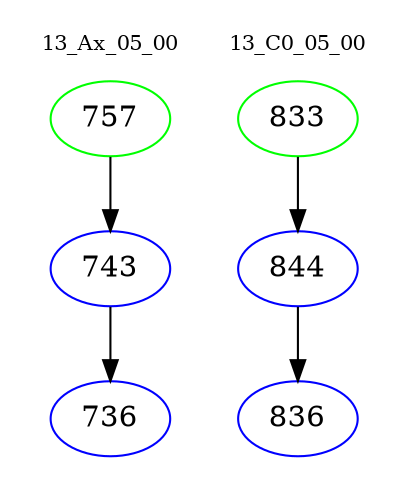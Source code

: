 digraph{
subgraph cluster_0 {
color = white
label = "13_Ax_05_00";
fontsize=10;
T0_757 [label="757", color="green"]
T0_757 -> T0_743 [color="black"]
T0_743 [label="743", color="blue"]
T0_743 -> T0_736 [color="black"]
T0_736 [label="736", color="blue"]
}
subgraph cluster_1 {
color = white
label = "13_C0_05_00";
fontsize=10;
T1_833 [label="833", color="green"]
T1_833 -> T1_844 [color="black"]
T1_844 [label="844", color="blue"]
T1_844 -> T1_836 [color="black"]
T1_836 [label="836", color="blue"]
}
}
